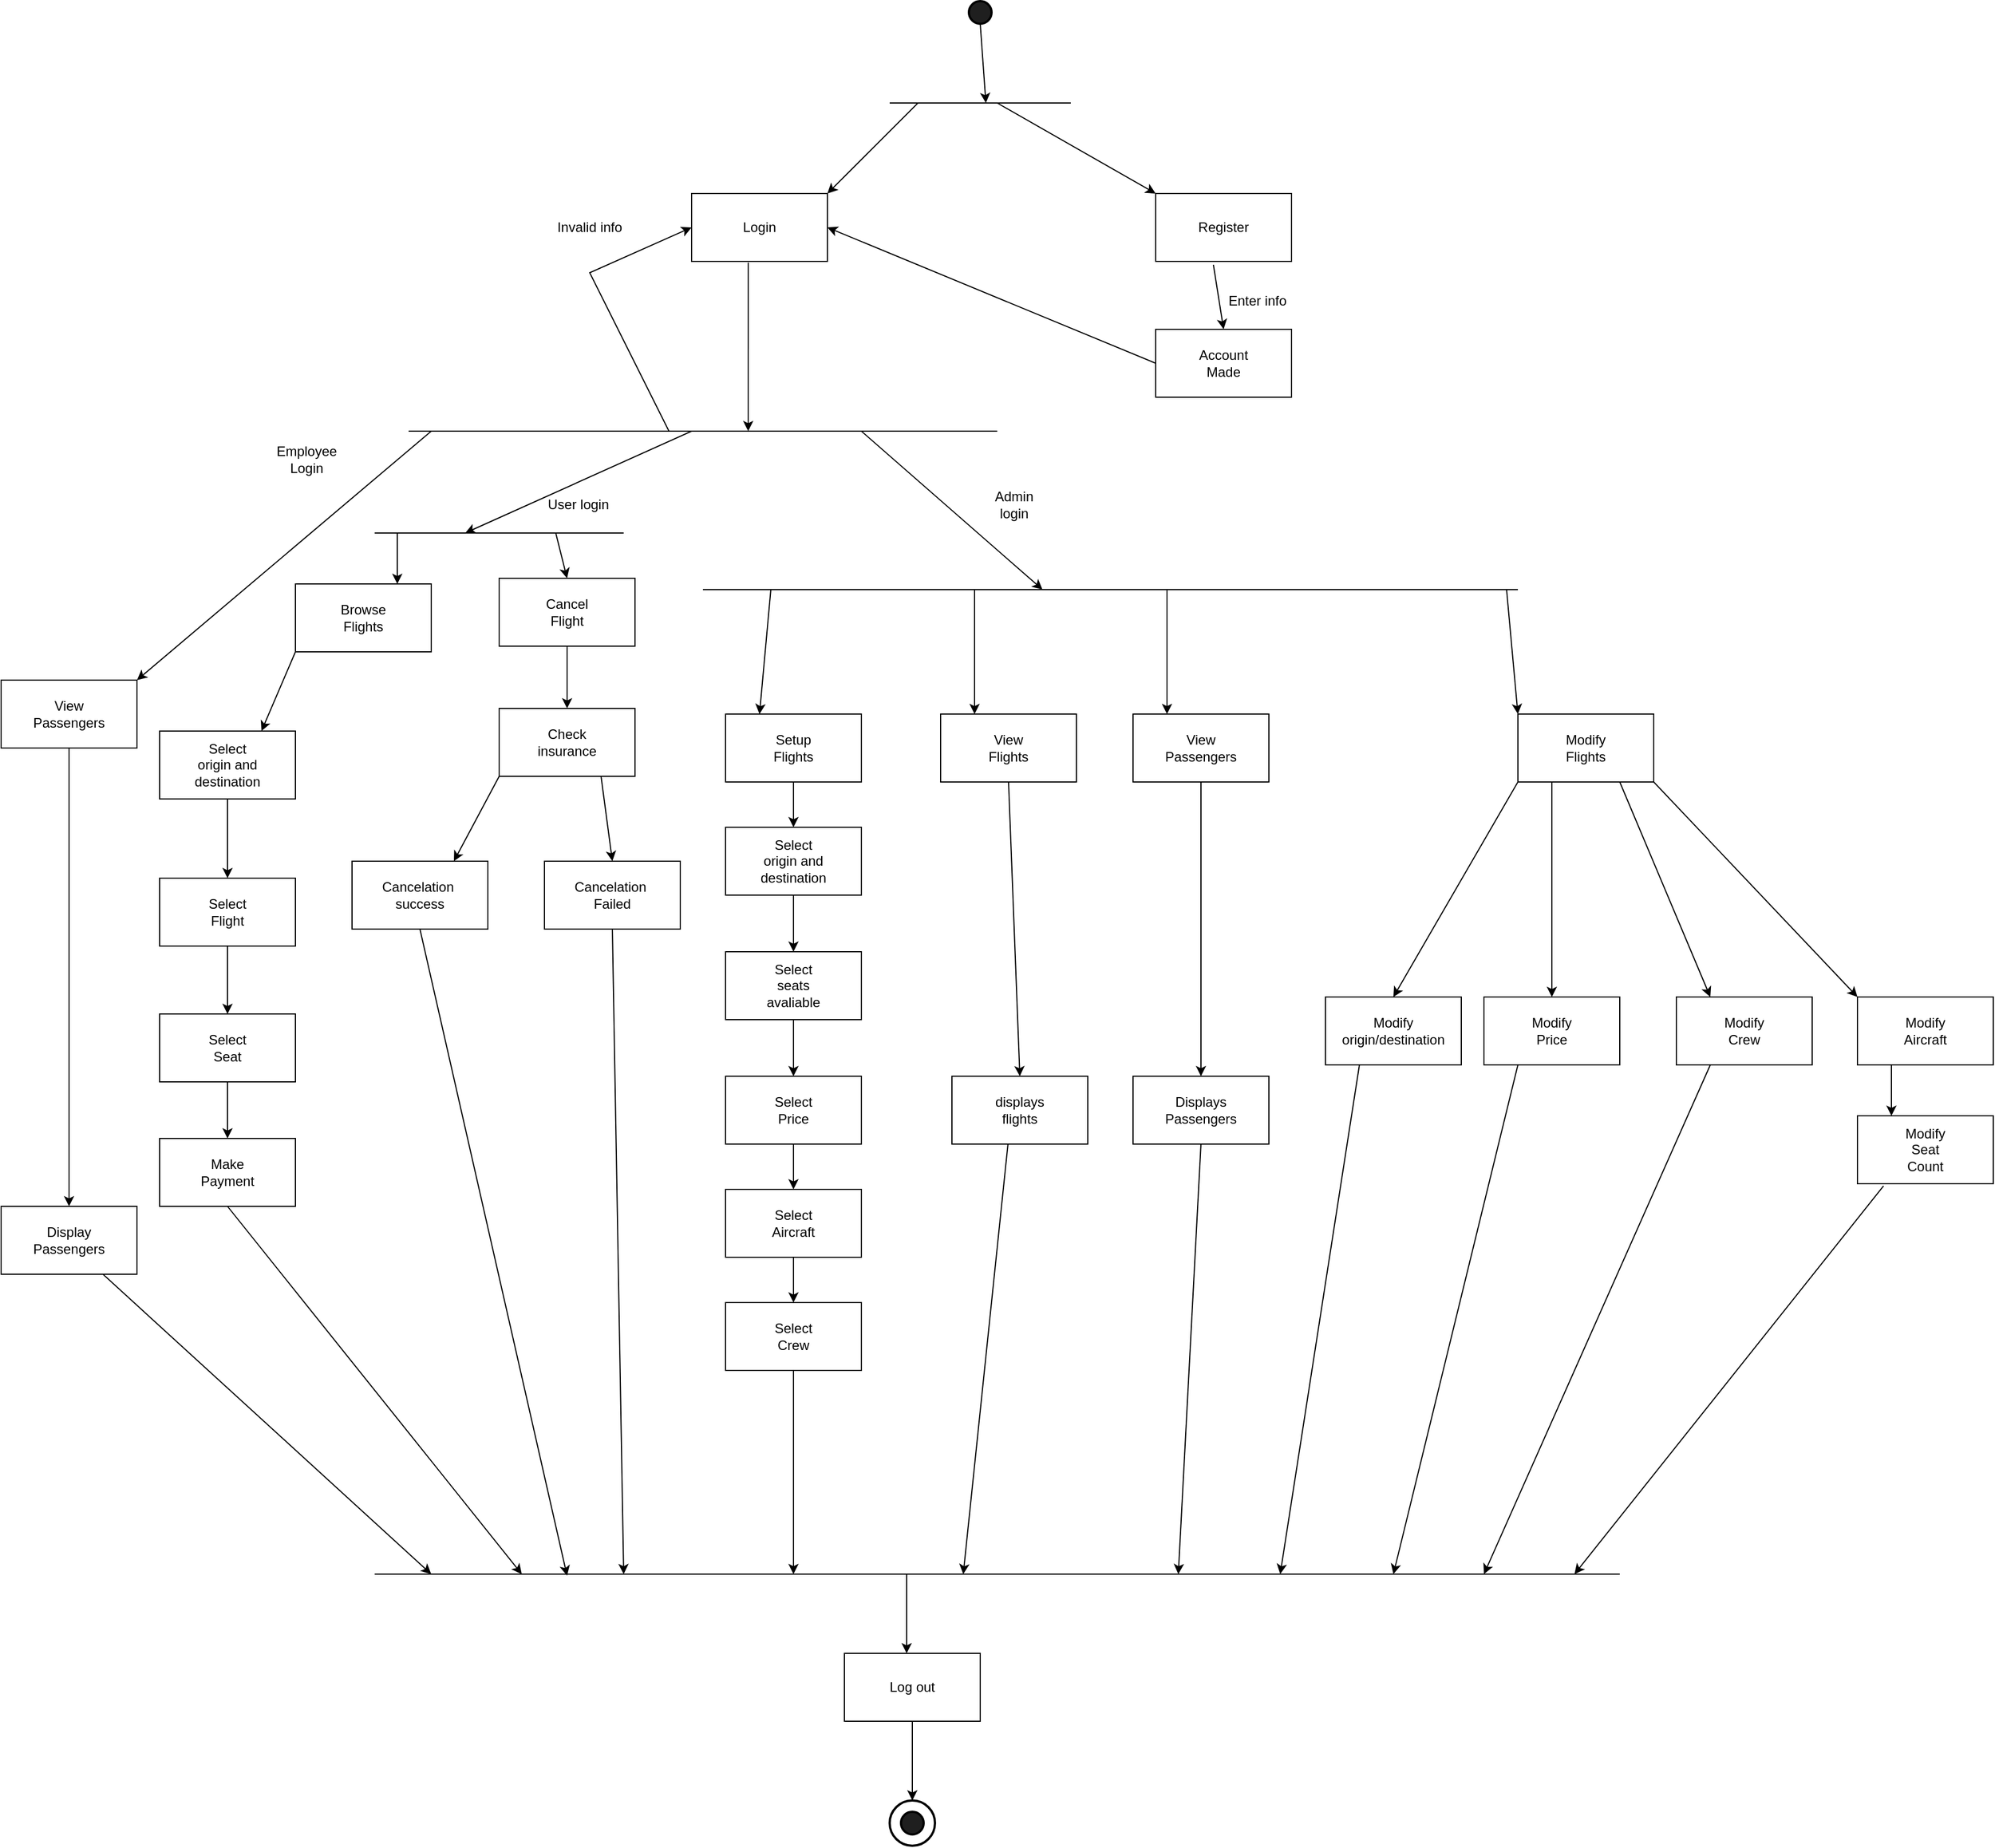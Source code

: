 <mxfile version="22.1.4" type="google">
  <diagram name="Page-1" id="Y322aNBZW6lMh6FeeP6F">
    <mxGraphModel dx="3718" dy="1580" grid="1" gridSize="10" guides="1" tooltips="1" connect="1" arrows="1" fold="1" page="1" pageScale="1" pageWidth="850" pageHeight="1100" math="0" shadow="0">
      <root>
        <mxCell id="0" />
        <mxCell id="1" parent="0" />
        <mxCell id="VBcczgVhfxddpKw8UlaK-140" value="" style="strokeWidth=2;html=1;shape=mxgraph.flowchart.start_2;whiteSpace=wrap;" parent="1" vertex="1">
          <mxGeometry x="345" y="1630" width="40" height="40" as="geometry" />
        </mxCell>
        <mxCell id="VBcczgVhfxddpKw8UlaK-2" value="" style="strokeWidth=2;html=1;shape=mxgraph.flowchart.start_2;whiteSpace=wrap;fillColor=#1F1F1F;" parent="1" vertex="1">
          <mxGeometry x="415" y="40" width="20" height="20" as="geometry" />
        </mxCell>
        <mxCell id="VBcczgVhfxddpKw8UlaK-3" value="" style="endArrow=none;html=1;rounded=0;" parent="1" edge="1">
          <mxGeometry relative="1" as="geometry">
            <mxPoint x="345" y="130" as="sourcePoint" />
            <mxPoint x="505" y="130" as="targetPoint" />
          </mxGeometry>
        </mxCell>
        <mxCell id="VBcczgVhfxddpKw8UlaK-4" value="" style="endArrow=classic;html=1;rounded=0;exitX=0.5;exitY=1;exitDx=0;exitDy=0;exitPerimeter=0;" parent="1" source="VBcczgVhfxddpKw8UlaK-2" edge="1">
          <mxGeometry width="50" height="50" relative="1" as="geometry">
            <mxPoint x="400" y="330" as="sourcePoint" />
            <mxPoint x="430" y="130" as="targetPoint" />
          </mxGeometry>
        </mxCell>
        <mxCell id="VBcczgVhfxddpKw8UlaK-5" value="" style="rounded=0;whiteSpace=wrap;html=1;" parent="1" vertex="1">
          <mxGeometry x="170" y="210" width="120" height="60" as="geometry" />
        </mxCell>
        <mxCell id="VBcczgVhfxddpKw8UlaK-6" value="Login" style="text;html=1;strokeColor=none;fillColor=none;align=center;verticalAlign=middle;whiteSpace=wrap;rounded=0;" parent="1" vertex="1">
          <mxGeometry x="200" y="225" width="60" height="30" as="geometry" />
        </mxCell>
        <mxCell id="VBcczgVhfxddpKw8UlaK-7" value="" style="rounded=0;whiteSpace=wrap;html=1;" parent="1" vertex="1">
          <mxGeometry x="580" y="210" width="120" height="60" as="geometry" />
        </mxCell>
        <mxCell id="VBcczgVhfxddpKw8UlaK-8" value="Register" style="text;html=1;strokeColor=none;fillColor=none;align=center;verticalAlign=middle;whiteSpace=wrap;rounded=0;" parent="1" vertex="1">
          <mxGeometry x="610" y="225" width="60" height="30" as="geometry" />
        </mxCell>
        <mxCell id="VBcczgVhfxddpKw8UlaK-9" value="" style="rounded=0;whiteSpace=wrap;html=1;" parent="1" vertex="1">
          <mxGeometry x="580" y="330" width="120" height="60" as="geometry" />
        </mxCell>
        <mxCell id="VBcczgVhfxddpKw8UlaK-10" value="Account Made" style="text;html=1;strokeColor=none;fillColor=none;align=center;verticalAlign=middle;whiteSpace=wrap;rounded=0;" parent="1" vertex="1">
          <mxGeometry x="610" y="345" width="60" height="30" as="geometry" />
        </mxCell>
        <mxCell id="VBcczgVhfxddpKw8UlaK-11" value="" style="endArrow=classic;html=1;rounded=0;entryX=0;entryY=0;entryDx=0;entryDy=0;" parent="1" target="VBcczgVhfxddpKw8UlaK-7" edge="1">
          <mxGeometry width="50" height="50" relative="1" as="geometry">
            <mxPoint x="440" y="130" as="sourcePoint" />
            <mxPoint x="450" y="280" as="targetPoint" />
          </mxGeometry>
        </mxCell>
        <mxCell id="VBcczgVhfxddpKw8UlaK-12" value="" style="endArrow=classic;html=1;rounded=0;entryX=1;entryY=0;entryDx=0;entryDy=0;" parent="1" target="VBcczgVhfxddpKw8UlaK-5" edge="1">
          <mxGeometry width="50" height="50" relative="1" as="geometry">
            <mxPoint x="370" y="130" as="sourcePoint" />
            <mxPoint x="495" y="240" as="targetPoint" />
          </mxGeometry>
        </mxCell>
        <mxCell id="VBcczgVhfxddpKw8UlaK-13" value="" style="endArrow=classic;html=1;rounded=0;exitX=0.425;exitY=1.05;exitDx=0;exitDy=0;exitPerimeter=0;entryX=0.5;entryY=0;entryDx=0;entryDy=0;" parent="1" source="VBcczgVhfxddpKw8UlaK-7" target="VBcczgVhfxddpKw8UlaK-9" edge="1">
          <mxGeometry width="50" height="50" relative="1" as="geometry">
            <mxPoint x="400" y="330" as="sourcePoint" />
            <mxPoint x="450" y="280" as="targetPoint" />
          </mxGeometry>
        </mxCell>
        <mxCell id="VBcczgVhfxddpKw8UlaK-14" value="Enter info" style="text;html=1;strokeColor=none;fillColor=none;align=center;verticalAlign=middle;whiteSpace=wrap;rounded=0;" parent="1" vertex="1">
          <mxGeometry x="640" y="290" width="60" height="30" as="geometry" />
        </mxCell>
        <mxCell id="VBcczgVhfxddpKw8UlaK-15" value="" style="endArrow=classic;html=1;rounded=0;exitX=0;exitY=0.5;exitDx=0;exitDy=0;entryX=1;entryY=0.5;entryDx=0;entryDy=0;" parent="1" source="VBcczgVhfxddpKw8UlaK-9" target="VBcczgVhfxddpKw8UlaK-5" edge="1">
          <mxGeometry width="50" height="50" relative="1" as="geometry">
            <mxPoint x="400" y="330" as="sourcePoint" />
            <mxPoint x="450" y="280" as="targetPoint" />
          </mxGeometry>
        </mxCell>
        <mxCell id="VBcczgVhfxddpKw8UlaK-16" value="" style="endArrow=none;html=1;rounded=0;" parent="1" edge="1">
          <mxGeometry relative="1" as="geometry">
            <mxPoint x="-80" y="420" as="sourcePoint" />
            <mxPoint x="440" y="420" as="targetPoint" />
          </mxGeometry>
        </mxCell>
        <mxCell id="VBcczgVhfxddpKw8UlaK-17" value="" style="endArrow=classic;html=1;rounded=0;exitX=0.417;exitY=1.017;exitDx=0;exitDy=0;exitPerimeter=0;" parent="1" source="VBcczgVhfxddpKw8UlaK-5" edge="1">
          <mxGeometry width="50" height="50" relative="1" as="geometry">
            <mxPoint x="400" y="330" as="sourcePoint" />
            <mxPoint x="220" y="420" as="targetPoint" />
          </mxGeometry>
        </mxCell>
        <mxCell id="VBcczgVhfxddpKw8UlaK-18" value="" style="endArrow=classic;html=1;rounded=0;entryX=0;entryY=0.5;entryDx=0;entryDy=0;" parent="1" target="VBcczgVhfxddpKw8UlaK-5" edge="1">
          <mxGeometry width="50" height="50" relative="1" as="geometry">
            <mxPoint x="150" y="420" as="sourcePoint" />
            <mxPoint x="450" y="280" as="targetPoint" />
            <Array as="points">
              <mxPoint x="80" y="280" />
            </Array>
          </mxGeometry>
        </mxCell>
        <mxCell id="VBcczgVhfxddpKw8UlaK-19" value="Invalid info" style="text;html=1;strokeColor=none;fillColor=none;align=center;verticalAlign=middle;whiteSpace=wrap;rounded=0;" parent="1" vertex="1">
          <mxGeometry x="50" y="225" width="60" height="30" as="geometry" />
        </mxCell>
        <mxCell id="VBcczgVhfxddpKw8UlaK-20" value="" style="endArrow=classic;html=1;rounded=0;" parent="1" edge="1">
          <mxGeometry width="50" height="50" relative="1" as="geometry">
            <mxPoint x="170" y="420" as="sourcePoint" />
            <mxPoint x="-30" y="510" as="targetPoint" />
          </mxGeometry>
        </mxCell>
        <mxCell id="VBcczgVhfxddpKw8UlaK-21" value="" style="rounded=0;whiteSpace=wrap;html=1;" parent="1" vertex="1">
          <mxGeometry x="-180" y="555" width="120" height="60" as="geometry" />
        </mxCell>
        <mxCell id="VBcczgVhfxddpKw8UlaK-22" value="Browse Flights" style="text;html=1;strokeColor=none;fillColor=none;align=center;verticalAlign=middle;whiteSpace=wrap;rounded=0;" parent="1" vertex="1">
          <mxGeometry x="-150" y="570" width="60" height="30" as="geometry" />
        </mxCell>
        <mxCell id="VBcczgVhfxddpKw8UlaK-23" value="" style="rounded=0;whiteSpace=wrap;html=1;" parent="1" vertex="1">
          <mxGeometry x="200" y="670" width="120" height="60" as="geometry" />
        </mxCell>
        <mxCell id="VBcczgVhfxddpKw8UlaK-24" value="Setup Flights" style="text;html=1;strokeColor=none;fillColor=none;align=center;verticalAlign=middle;whiteSpace=wrap;rounded=0;" parent="1" vertex="1">
          <mxGeometry x="230" y="685" width="60" height="30" as="geometry" />
        </mxCell>
        <mxCell id="VBcczgVhfxddpKw8UlaK-25" value="" style="rounded=0;whiteSpace=wrap;html=1;" parent="1" vertex="1">
          <mxGeometry x="900" y="670" width="120" height="60" as="geometry" />
        </mxCell>
        <mxCell id="VBcczgVhfxddpKw8UlaK-26" value="Modify Flights" style="text;html=1;strokeColor=none;fillColor=none;align=center;verticalAlign=middle;whiteSpace=wrap;rounded=0;" parent="1" vertex="1">
          <mxGeometry x="930" y="685" width="60" height="30" as="geometry" />
        </mxCell>
        <mxCell id="VBcczgVhfxddpKw8UlaK-34" value="" style="rounded=0;whiteSpace=wrap;html=1;" parent="1" vertex="1">
          <mxGeometry x="390" y="670" width="120" height="60" as="geometry" />
        </mxCell>
        <mxCell id="VBcczgVhfxddpKw8UlaK-35" value="View Flights" style="text;html=1;strokeColor=none;fillColor=none;align=center;verticalAlign=middle;whiteSpace=wrap;rounded=0;" parent="1" vertex="1">
          <mxGeometry x="420" y="685" width="60" height="30" as="geometry" />
        </mxCell>
        <mxCell id="VBcczgVhfxddpKw8UlaK-36" value="" style="rounded=0;whiteSpace=wrap;html=1;" parent="1" vertex="1">
          <mxGeometry x="560" y="670" width="120" height="60" as="geometry" />
        </mxCell>
        <mxCell id="VBcczgVhfxddpKw8UlaK-37" value="View Passengers" style="text;html=1;strokeColor=none;fillColor=none;align=center;verticalAlign=middle;whiteSpace=wrap;rounded=0;" parent="1" vertex="1">
          <mxGeometry x="590" y="685" width="60" height="30" as="geometry" />
        </mxCell>
        <mxCell id="VBcczgVhfxddpKw8UlaK-43" value="Admin login" style="text;html=1;strokeColor=none;fillColor=none;align=center;verticalAlign=middle;whiteSpace=wrap;rounded=0;" parent="1" vertex="1">
          <mxGeometry x="425" y="470" width="60" height="30" as="geometry" />
        </mxCell>
        <mxCell id="VBcczgVhfxddpKw8UlaK-44" value="" style="endArrow=classic;html=1;rounded=0;" parent="1" edge="1">
          <mxGeometry width="50" height="50" relative="1" as="geometry">
            <mxPoint x="320" y="420" as="sourcePoint" />
            <mxPoint x="480" y="560" as="targetPoint" />
          </mxGeometry>
        </mxCell>
        <mxCell id="VBcczgVhfxddpKw8UlaK-45" value="" style="endArrow=none;html=1;rounded=0;" parent="1" edge="1">
          <mxGeometry relative="1" as="geometry">
            <mxPoint x="180" y="560" as="sourcePoint" />
            <mxPoint x="900" y="560" as="targetPoint" />
          </mxGeometry>
        </mxCell>
        <mxCell id="VBcczgVhfxddpKw8UlaK-46" value="User login" style="text;html=1;strokeColor=none;fillColor=none;align=center;verticalAlign=middle;whiteSpace=wrap;rounded=0;" parent="1" vertex="1">
          <mxGeometry x="40" y="470" width="60" height="30" as="geometry" />
        </mxCell>
        <mxCell id="VBcczgVhfxddpKw8UlaK-47" value="" style="endArrow=classic;html=1;rounded=0;entryX=0.25;entryY=0;entryDx=0;entryDy=0;" parent="1" target="VBcczgVhfxddpKw8UlaK-23" edge="1">
          <mxGeometry width="50" height="50" relative="1" as="geometry">
            <mxPoint x="240" y="560" as="sourcePoint" />
            <mxPoint x="450" y="580" as="targetPoint" />
          </mxGeometry>
        </mxCell>
        <mxCell id="VBcczgVhfxddpKw8UlaK-49" value="" style="endArrow=classic;html=1;rounded=0;entryX=0.25;entryY=0;entryDx=0;entryDy=0;" parent="1" target="VBcczgVhfxddpKw8UlaK-34" edge="1">
          <mxGeometry width="50" height="50" relative="1" as="geometry">
            <mxPoint x="420" y="560" as="sourcePoint" />
            <mxPoint x="260" y="580" as="targetPoint" />
          </mxGeometry>
        </mxCell>
        <mxCell id="VBcczgVhfxddpKw8UlaK-50" value="" style="endArrow=classic;html=1;rounded=0;entryX=0.25;entryY=0;entryDx=0;entryDy=0;" parent="1" target="VBcczgVhfxddpKw8UlaK-36" edge="1">
          <mxGeometry width="50" height="50" relative="1" as="geometry">
            <mxPoint x="590" y="560" as="sourcePoint" />
            <mxPoint x="260" y="580" as="targetPoint" />
          </mxGeometry>
        </mxCell>
        <mxCell id="VBcczgVhfxddpKw8UlaK-51" value="" style="rounded=0;whiteSpace=wrap;html=1;" parent="1" vertex="1">
          <mxGeometry x="-300" y="685" width="120" height="60" as="geometry" />
        </mxCell>
        <mxCell id="VBcczgVhfxddpKw8UlaK-52" value="Select origin and destination" style="text;html=1;strokeColor=none;fillColor=none;align=center;verticalAlign=middle;whiteSpace=wrap;rounded=0;" parent="1" vertex="1">
          <mxGeometry x="-270" y="700" width="60" height="30" as="geometry" />
        </mxCell>
        <mxCell id="VBcczgVhfxddpKw8UlaK-53" value="" style="endArrow=classic;html=1;rounded=0;exitX=0;exitY=1;exitDx=0;exitDy=0;entryX=0.75;entryY=0;entryDx=0;entryDy=0;" parent="1" source="VBcczgVhfxddpKw8UlaK-21" target="VBcczgVhfxddpKw8UlaK-51" edge="1">
          <mxGeometry width="50" height="50" relative="1" as="geometry">
            <mxPoint x="240" y="645" as="sourcePoint" />
            <mxPoint x="290" y="595" as="targetPoint" />
          </mxGeometry>
        </mxCell>
        <mxCell id="VBcczgVhfxddpKw8UlaK-54" value="" style="rounded=0;whiteSpace=wrap;html=1;" parent="1" vertex="1">
          <mxGeometry x="-300" y="815" width="120" height="60" as="geometry" />
        </mxCell>
        <mxCell id="VBcczgVhfxddpKw8UlaK-55" value="Select Flight" style="text;html=1;strokeColor=none;fillColor=none;align=center;verticalAlign=middle;whiteSpace=wrap;rounded=0;" parent="1" vertex="1">
          <mxGeometry x="-270" y="830" width="60" height="30" as="geometry" />
        </mxCell>
        <mxCell id="VBcczgVhfxddpKw8UlaK-56" value="" style="rounded=0;whiteSpace=wrap;html=1;" parent="1" vertex="1">
          <mxGeometry x="-300" y="935" width="120" height="60" as="geometry" />
        </mxCell>
        <mxCell id="VBcczgVhfxddpKw8UlaK-57" value="Select Seat" style="text;html=1;strokeColor=none;fillColor=none;align=center;verticalAlign=middle;whiteSpace=wrap;rounded=0;" parent="1" vertex="1">
          <mxGeometry x="-270" y="950" width="60" height="30" as="geometry" />
        </mxCell>
        <mxCell id="VBcczgVhfxddpKw8UlaK-58" value="" style="rounded=0;whiteSpace=wrap;html=1;" parent="1" vertex="1">
          <mxGeometry x="-300" y="1045" width="120" height="60" as="geometry" />
        </mxCell>
        <mxCell id="VBcczgVhfxddpKw8UlaK-59" value="Make Payment" style="text;html=1;strokeColor=none;fillColor=none;align=center;verticalAlign=middle;whiteSpace=wrap;rounded=0;" parent="1" vertex="1">
          <mxGeometry x="-270" y="1060" width="60" height="30" as="geometry" />
        </mxCell>
        <mxCell id="VBcczgVhfxddpKw8UlaK-60" value="" style="rounded=0;whiteSpace=wrap;html=1;" parent="1" vertex="1">
          <mxGeometry x="200" y="770" width="120" height="60" as="geometry" />
        </mxCell>
        <mxCell id="VBcczgVhfxddpKw8UlaK-61" value="Select origin and destination" style="text;html=1;strokeColor=none;fillColor=none;align=center;verticalAlign=middle;whiteSpace=wrap;rounded=0;" parent="1" vertex="1">
          <mxGeometry x="230" y="785" width="60" height="30" as="geometry" />
        </mxCell>
        <mxCell id="VBcczgVhfxddpKw8UlaK-62" value="" style="rounded=0;whiteSpace=wrap;html=1;" parent="1" vertex="1">
          <mxGeometry x="200" y="880" width="120" height="60" as="geometry" />
        </mxCell>
        <mxCell id="VBcczgVhfxddpKw8UlaK-63" value="Select seats avaliable" style="text;html=1;strokeColor=none;fillColor=none;align=center;verticalAlign=middle;whiteSpace=wrap;rounded=0;" parent="1" vertex="1">
          <mxGeometry x="230" y="895" width="60" height="30" as="geometry" />
        </mxCell>
        <mxCell id="VBcczgVhfxddpKw8UlaK-64" value="" style="rounded=0;whiteSpace=wrap;html=1;" parent="1" vertex="1">
          <mxGeometry x="200" y="990" width="120" height="60" as="geometry" />
        </mxCell>
        <mxCell id="VBcczgVhfxddpKw8UlaK-65" value="Select Price" style="text;html=1;strokeColor=none;fillColor=none;align=center;verticalAlign=middle;whiteSpace=wrap;rounded=0;" parent="1" vertex="1">
          <mxGeometry x="230" y="1005" width="60" height="30" as="geometry" />
        </mxCell>
        <mxCell id="VBcczgVhfxddpKw8UlaK-66" value="" style="rounded=0;whiteSpace=wrap;html=1;" parent="1" vertex="1">
          <mxGeometry x="200" y="1090" width="120" height="60" as="geometry" />
        </mxCell>
        <mxCell id="VBcczgVhfxddpKw8UlaK-67" value="Select Aircraft" style="text;html=1;strokeColor=none;fillColor=none;align=center;verticalAlign=middle;whiteSpace=wrap;rounded=0;" parent="1" vertex="1">
          <mxGeometry x="230" y="1105" width="60" height="30" as="geometry" />
        </mxCell>
        <mxCell id="VBcczgVhfxddpKw8UlaK-68" value="" style="rounded=0;whiteSpace=wrap;html=1;" parent="1" vertex="1">
          <mxGeometry x="200" y="1190" width="120" height="60" as="geometry" />
        </mxCell>
        <mxCell id="VBcczgVhfxddpKw8UlaK-69" value="Select Crew" style="text;html=1;strokeColor=none;fillColor=none;align=center;verticalAlign=middle;whiteSpace=wrap;rounded=0;" parent="1" vertex="1">
          <mxGeometry x="230" y="1205" width="60" height="30" as="geometry" />
        </mxCell>
        <mxCell id="VBcczgVhfxddpKw8UlaK-76" value="" style="rounded=0;whiteSpace=wrap;html=1;" parent="1" vertex="1">
          <mxGeometry x="400" y="990" width="120" height="60" as="geometry" />
        </mxCell>
        <mxCell id="VBcczgVhfxddpKw8UlaK-77" value="displays flights" style="text;html=1;strokeColor=none;fillColor=none;align=center;verticalAlign=middle;whiteSpace=wrap;rounded=0;" parent="1" vertex="1">
          <mxGeometry x="430" y="1005" width="60" height="30" as="geometry" />
        </mxCell>
        <mxCell id="VBcczgVhfxddpKw8UlaK-84" value="" style="rounded=0;whiteSpace=wrap;html=1;" parent="1" vertex="1">
          <mxGeometry x="560" y="990" width="120" height="60" as="geometry" />
        </mxCell>
        <mxCell id="VBcczgVhfxddpKw8UlaK-85" value="Displays Passengers" style="text;html=1;strokeColor=none;fillColor=none;align=center;verticalAlign=middle;whiteSpace=wrap;rounded=0;" parent="1" vertex="1">
          <mxGeometry x="590" y="1005" width="60" height="30" as="geometry" />
        </mxCell>
        <mxCell id="VBcczgVhfxddpKw8UlaK-86" value="" style="rounded=0;whiteSpace=wrap;html=1;" parent="1" vertex="1">
          <mxGeometry x="730" y="920" width="120" height="60" as="geometry" />
        </mxCell>
        <mxCell id="VBcczgVhfxddpKw8UlaK-87" value="Modify origin/destination" style="text;html=1;strokeColor=none;fillColor=none;align=center;verticalAlign=middle;whiteSpace=wrap;rounded=0;" parent="1" vertex="1">
          <mxGeometry x="760" y="935" width="60" height="30" as="geometry" />
        </mxCell>
        <mxCell id="VBcczgVhfxddpKw8UlaK-88" value="" style="rounded=0;whiteSpace=wrap;html=1;" parent="1" vertex="1">
          <mxGeometry x="870" y="920" width="120" height="60" as="geometry" />
        </mxCell>
        <mxCell id="VBcczgVhfxddpKw8UlaK-89" value="Modify Price" style="text;html=1;strokeColor=none;fillColor=none;align=center;verticalAlign=middle;whiteSpace=wrap;rounded=0;" parent="1" vertex="1">
          <mxGeometry x="900" y="935" width="60" height="30" as="geometry" />
        </mxCell>
        <mxCell id="VBcczgVhfxddpKw8UlaK-90" value="" style="rounded=0;whiteSpace=wrap;html=1;" parent="1" vertex="1">
          <mxGeometry x="1040" y="920" width="120" height="60" as="geometry" />
        </mxCell>
        <mxCell id="VBcczgVhfxddpKw8UlaK-91" value="Modify Crew" style="text;html=1;strokeColor=none;fillColor=none;align=center;verticalAlign=middle;whiteSpace=wrap;rounded=0;" parent="1" vertex="1">
          <mxGeometry x="1070" y="935" width="60" height="30" as="geometry" />
        </mxCell>
        <mxCell id="VBcczgVhfxddpKw8UlaK-92" value="" style="rounded=0;whiteSpace=wrap;html=1;" parent="1" vertex="1">
          <mxGeometry x="1200" y="920" width="120" height="60" as="geometry" />
        </mxCell>
        <mxCell id="VBcczgVhfxddpKw8UlaK-93" value="Modify Aircraft" style="text;html=1;strokeColor=none;fillColor=none;align=center;verticalAlign=middle;whiteSpace=wrap;rounded=0;" parent="1" vertex="1">
          <mxGeometry x="1230" y="935" width="60" height="30" as="geometry" />
        </mxCell>
        <mxCell id="VBcczgVhfxddpKw8UlaK-94" value="" style="rounded=0;whiteSpace=wrap;html=1;" parent="1" vertex="1">
          <mxGeometry x="1200" y="1025" width="120" height="60" as="geometry" />
        </mxCell>
        <mxCell id="VBcczgVhfxddpKw8UlaK-95" value="Modify Seat Count" style="text;html=1;strokeColor=none;fillColor=none;align=center;verticalAlign=middle;whiteSpace=wrap;rounded=0;" parent="1" vertex="1">
          <mxGeometry x="1230" y="1040" width="60" height="30" as="geometry" />
        </mxCell>
        <mxCell id="VBcczgVhfxddpKw8UlaK-96" value="" style="endArrow=classic;html=1;rounded=0;entryX=0;entryY=0;entryDx=0;entryDy=0;" parent="1" target="VBcczgVhfxddpKw8UlaK-25" edge="1">
          <mxGeometry width="50" height="50" relative="1" as="geometry">
            <mxPoint x="890" y="560" as="sourcePoint" />
            <mxPoint x="890" y="670" as="targetPoint" />
          </mxGeometry>
        </mxCell>
        <mxCell id="VBcczgVhfxddpKw8UlaK-98" value="" style="rounded=0;whiteSpace=wrap;html=1;" parent="1" vertex="1">
          <mxGeometry x="-440" y="640" width="120" height="60" as="geometry" />
        </mxCell>
        <mxCell id="VBcczgVhfxddpKw8UlaK-99" value="View Passengers" style="text;html=1;strokeColor=none;fillColor=none;align=center;verticalAlign=middle;whiteSpace=wrap;rounded=0;" parent="1" vertex="1">
          <mxGeometry x="-410" y="655" width="60" height="30" as="geometry" />
        </mxCell>
        <mxCell id="VBcczgVhfxddpKw8UlaK-100" value="" style="endArrow=classic;html=1;rounded=0;entryX=1;entryY=0;entryDx=0;entryDy=0;" parent="1" target="VBcczgVhfxddpKw8UlaK-98" edge="1">
          <mxGeometry width="50" height="50" relative="1" as="geometry">
            <mxPoint x="-60" y="420" as="sourcePoint" />
            <mxPoint x="-110" y="460" as="targetPoint" />
          </mxGeometry>
        </mxCell>
        <mxCell id="VBcczgVhfxddpKw8UlaK-101" value="" style="rounded=0;whiteSpace=wrap;html=1;" parent="1" vertex="1">
          <mxGeometry x="-440" y="1105" width="120" height="60" as="geometry" />
        </mxCell>
        <mxCell id="VBcczgVhfxddpKw8UlaK-102" value="Display Passengers" style="text;html=1;strokeColor=none;fillColor=none;align=center;verticalAlign=middle;whiteSpace=wrap;rounded=0;" parent="1" vertex="1">
          <mxGeometry x="-410" y="1120" width="60" height="30" as="geometry" />
        </mxCell>
        <mxCell id="VBcczgVhfxddpKw8UlaK-103" value="" style="endArrow=classic;html=1;rounded=0;exitX=0.5;exitY=1;exitDx=0;exitDy=0;entryX=0.5;entryY=0;entryDx=0;entryDy=0;" parent="1" source="VBcczgVhfxddpKw8UlaK-98" target="VBcczgVhfxddpKw8UlaK-101" edge="1">
          <mxGeometry width="50" height="50" relative="1" as="geometry">
            <mxPoint x="-190" y="780" as="sourcePoint" />
            <mxPoint x="-140" y="730" as="targetPoint" />
          </mxGeometry>
        </mxCell>
        <mxCell id="VBcczgVhfxddpKw8UlaK-105" value="Employee Login" style="text;html=1;strokeColor=none;fillColor=none;align=center;verticalAlign=middle;whiteSpace=wrap;rounded=0;" parent="1" vertex="1">
          <mxGeometry x="-200" y="430" width="60" height="30" as="geometry" />
        </mxCell>
        <mxCell id="VBcczgVhfxddpKw8UlaK-106" value="" style="endArrow=classic;html=1;rounded=0;exitX=0.5;exitY=1;exitDx=0;exitDy=0;entryX=0.5;entryY=0;entryDx=0;entryDy=0;" parent="1" source="VBcczgVhfxddpKw8UlaK-23" target="VBcczgVhfxddpKw8UlaK-60" edge="1">
          <mxGeometry width="50" height="50" relative="1" as="geometry">
            <mxPoint x="440" y="890" as="sourcePoint" />
            <mxPoint x="490" y="840" as="targetPoint" />
          </mxGeometry>
        </mxCell>
        <mxCell id="VBcczgVhfxddpKw8UlaK-107" value="" style="endArrow=classic;html=1;rounded=0;exitX=0.5;exitY=1;exitDx=0;exitDy=0;entryX=0.5;entryY=0;entryDx=0;entryDy=0;" parent="1" source="VBcczgVhfxddpKw8UlaK-60" target="VBcczgVhfxddpKw8UlaK-62" edge="1">
          <mxGeometry width="50" height="50" relative="1" as="geometry">
            <mxPoint x="440" y="890" as="sourcePoint" />
            <mxPoint x="490" y="840" as="targetPoint" />
          </mxGeometry>
        </mxCell>
        <mxCell id="VBcczgVhfxddpKw8UlaK-108" value="" style="endArrow=classic;html=1;rounded=0;exitX=0.5;exitY=1;exitDx=0;exitDy=0;entryX=0.5;entryY=0;entryDx=0;entryDy=0;" parent="1" source="VBcczgVhfxddpKw8UlaK-62" target="VBcczgVhfxddpKw8UlaK-64" edge="1">
          <mxGeometry width="50" height="50" relative="1" as="geometry">
            <mxPoint x="440" y="890" as="sourcePoint" />
            <mxPoint x="490" y="840" as="targetPoint" />
          </mxGeometry>
        </mxCell>
        <mxCell id="VBcczgVhfxddpKw8UlaK-109" value="" style="endArrow=classic;html=1;rounded=0;exitX=0.5;exitY=1;exitDx=0;exitDy=0;entryX=0.5;entryY=0;entryDx=0;entryDy=0;" parent="1" source="VBcczgVhfxddpKw8UlaK-64" target="VBcczgVhfxddpKw8UlaK-66" edge="1">
          <mxGeometry width="50" height="50" relative="1" as="geometry">
            <mxPoint x="440" y="890" as="sourcePoint" />
            <mxPoint x="490" y="840" as="targetPoint" />
          </mxGeometry>
        </mxCell>
        <mxCell id="VBcczgVhfxddpKw8UlaK-110" value="" style="endArrow=classic;html=1;rounded=0;exitX=0.5;exitY=1;exitDx=0;exitDy=0;entryX=0.5;entryY=0;entryDx=0;entryDy=0;" parent="1" source="VBcczgVhfxddpKw8UlaK-66" target="VBcczgVhfxddpKw8UlaK-68" edge="1">
          <mxGeometry width="50" height="50" relative="1" as="geometry">
            <mxPoint x="440" y="890" as="sourcePoint" />
            <mxPoint x="490" y="840" as="targetPoint" />
          </mxGeometry>
        </mxCell>
        <mxCell id="VBcczgVhfxddpKw8UlaK-111" value="" style="endArrow=classic;html=1;rounded=0;exitX=0.5;exitY=1;exitDx=0;exitDy=0;entryX=0.5;entryY=0;entryDx=0;entryDy=0;" parent="1" source="VBcczgVhfxddpKw8UlaK-34" target="VBcczgVhfxddpKw8UlaK-76" edge="1">
          <mxGeometry width="50" height="50" relative="1" as="geometry">
            <mxPoint x="440" y="890" as="sourcePoint" />
            <mxPoint x="490" y="840" as="targetPoint" />
          </mxGeometry>
        </mxCell>
        <mxCell id="VBcczgVhfxddpKw8UlaK-112" value="" style="endArrow=classic;html=1;rounded=0;exitX=0.5;exitY=1;exitDx=0;exitDy=0;entryX=0.5;entryY=0;entryDx=0;entryDy=0;" parent="1" source="VBcczgVhfxddpKw8UlaK-36" target="VBcczgVhfxddpKw8UlaK-84" edge="1">
          <mxGeometry width="50" height="50" relative="1" as="geometry">
            <mxPoint x="440" y="890" as="sourcePoint" />
            <mxPoint x="490" y="840" as="targetPoint" />
          </mxGeometry>
        </mxCell>
        <mxCell id="VBcczgVhfxddpKw8UlaK-113" value="" style="endArrow=classic;html=1;rounded=0;exitX=0;exitY=1;exitDx=0;exitDy=0;entryX=0.5;entryY=0;entryDx=0;entryDy=0;" parent="1" source="VBcczgVhfxddpKw8UlaK-25" target="VBcczgVhfxddpKw8UlaK-86" edge="1">
          <mxGeometry width="50" height="50" relative="1" as="geometry">
            <mxPoint x="1270" y="890" as="sourcePoint" />
            <mxPoint x="1320" y="840" as="targetPoint" />
          </mxGeometry>
        </mxCell>
        <mxCell id="VBcczgVhfxddpKw8UlaK-114" value="" style="endArrow=classic;html=1;rounded=0;exitX=0.25;exitY=1;exitDx=0;exitDy=0;entryX=0.5;entryY=0;entryDx=0;entryDy=0;" parent="1" source="VBcczgVhfxddpKw8UlaK-25" target="VBcczgVhfxddpKw8UlaK-88" edge="1">
          <mxGeometry width="50" height="50" relative="1" as="geometry">
            <mxPoint x="1270" y="890" as="sourcePoint" />
            <mxPoint x="1320" y="840" as="targetPoint" />
          </mxGeometry>
        </mxCell>
        <mxCell id="VBcczgVhfxddpKw8UlaK-116" value="" style="endArrow=classic;html=1;rounded=0;exitX=0.75;exitY=1;exitDx=0;exitDy=0;entryX=0.25;entryY=0;entryDx=0;entryDy=0;" parent="1" source="VBcczgVhfxddpKw8UlaK-25" target="VBcczgVhfxddpKw8UlaK-90" edge="1">
          <mxGeometry width="50" height="50" relative="1" as="geometry">
            <mxPoint x="1270" y="890" as="sourcePoint" />
            <mxPoint x="1320" y="840" as="targetPoint" />
          </mxGeometry>
        </mxCell>
        <mxCell id="VBcczgVhfxddpKw8UlaK-117" value="" style="endArrow=classic;html=1;rounded=0;exitX=1;exitY=1;exitDx=0;exitDy=0;entryX=0;entryY=0;entryDx=0;entryDy=0;" parent="1" source="VBcczgVhfxddpKw8UlaK-25" target="VBcczgVhfxddpKw8UlaK-92" edge="1">
          <mxGeometry width="50" height="50" relative="1" as="geometry">
            <mxPoint x="1270" y="890" as="sourcePoint" />
            <mxPoint x="1320" y="840" as="targetPoint" />
          </mxGeometry>
        </mxCell>
        <mxCell id="VBcczgVhfxddpKw8UlaK-118" value="" style="endArrow=classic;html=1;rounded=0;exitX=0.25;exitY=1;exitDx=0;exitDy=0;entryX=0.25;entryY=0;entryDx=0;entryDy=0;" parent="1" source="VBcczgVhfxddpKw8UlaK-92" target="VBcczgVhfxddpKw8UlaK-94" edge="1">
          <mxGeometry width="50" height="50" relative="1" as="geometry">
            <mxPoint x="1100" y="910" as="sourcePoint" />
            <mxPoint x="1150" y="860" as="targetPoint" />
          </mxGeometry>
        </mxCell>
        <mxCell id="VBcczgVhfxddpKw8UlaK-120" value="" style="endArrow=classic;html=1;rounded=0;exitX=0.5;exitY=1;exitDx=0;exitDy=0;entryX=0.5;entryY=0;entryDx=0;entryDy=0;" parent="1" source="VBcczgVhfxddpKw8UlaK-51" target="VBcczgVhfxddpKw8UlaK-54" edge="1">
          <mxGeometry width="50" height="50" relative="1" as="geometry">
            <mxPoint x="60" y="805" as="sourcePoint" />
            <mxPoint x="110" y="755" as="targetPoint" />
          </mxGeometry>
        </mxCell>
        <mxCell id="VBcczgVhfxddpKw8UlaK-121" value="" style="endArrow=classic;html=1;rounded=0;exitX=0.5;exitY=1;exitDx=0;exitDy=0;entryX=0.5;entryY=0;entryDx=0;entryDy=0;" parent="1" source="VBcczgVhfxddpKw8UlaK-54" target="VBcczgVhfxddpKw8UlaK-56" edge="1">
          <mxGeometry width="50" height="50" relative="1" as="geometry">
            <mxPoint x="-140" y="805" as="sourcePoint" />
            <mxPoint x="-90" y="755" as="targetPoint" />
          </mxGeometry>
        </mxCell>
        <mxCell id="VBcczgVhfxddpKw8UlaK-122" value="" style="endArrow=classic;html=1;rounded=0;exitX=0.5;exitY=1;exitDx=0;exitDy=0;entryX=0.5;entryY=0;entryDx=0;entryDy=0;" parent="1" source="VBcczgVhfxddpKw8UlaK-56" target="VBcczgVhfxddpKw8UlaK-58" edge="1">
          <mxGeometry width="50" height="50" relative="1" as="geometry">
            <mxPoint x="-140" y="805" as="sourcePoint" />
            <mxPoint x="-90" y="755" as="targetPoint" />
          </mxGeometry>
        </mxCell>
        <mxCell id="VBcczgVhfxddpKw8UlaK-123" value="" style="endArrow=none;html=1;rounded=0;" parent="1" edge="1">
          <mxGeometry relative="1" as="geometry">
            <mxPoint x="-110" y="1430" as="sourcePoint" />
            <mxPoint x="990" y="1430" as="targetPoint" />
          </mxGeometry>
        </mxCell>
        <mxCell id="VBcczgVhfxddpKw8UlaK-124" value="" style="endArrow=classic;html=1;rounded=0;exitX=0.75;exitY=1;exitDx=0;exitDy=0;" parent="1" source="VBcczgVhfxddpKw8UlaK-101" edge="1">
          <mxGeometry width="50" height="50" relative="1" as="geometry">
            <mxPoint x="250" y="1090" as="sourcePoint" />
            <mxPoint x="-60" y="1430" as="targetPoint" />
          </mxGeometry>
        </mxCell>
        <mxCell id="VBcczgVhfxddpKw8UlaK-125" value="" style="endArrow=classic;html=1;rounded=0;exitX=0.5;exitY=1;exitDx=0;exitDy=0;" parent="1" edge="1" source="VBcczgVhfxddpKw8UlaK-58">
          <mxGeometry width="50" height="50" relative="1" as="geometry">
            <mxPoint x="-90" y="1090" as="sourcePoint" />
            <mxPoint x="20" y="1430" as="targetPoint" />
          </mxGeometry>
        </mxCell>
        <mxCell id="VBcczgVhfxddpKw8UlaK-126" value="" style="endArrow=classic;html=1;rounded=0;exitX=0.75;exitY=1;exitDx=0;exitDy=0;" parent="1" edge="1">
          <mxGeometry width="50" height="50" relative="1" as="geometry">
            <mxPoint x="260" y="1250" as="sourcePoint" />
            <mxPoint x="260" y="1430" as="targetPoint" />
          </mxGeometry>
        </mxCell>
        <mxCell id="VBcczgVhfxddpKw8UlaK-127" value="" style="endArrow=classic;html=1;rounded=0;exitX=0.75;exitY=1;exitDx=0;exitDy=0;" parent="1" edge="1">
          <mxGeometry width="50" height="50" relative="1" as="geometry">
            <mxPoint x="449.5" y="1050" as="sourcePoint" />
            <mxPoint x="410" y="1430" as="targetPoint" />
          </mxGeometry>
        </mxCell>
        <mxCell id="VBcczgVhfxddpKw8UlaK-128" value="" style="endArrow=classic;html=1;rounded=0;exitX=0.5;exitY=1;exitDx=0;exitDy=0;" parent="1" source="VBcczgVhfxddpKw8UlaK-84" edge="1">
          <mxGeometry width="50" height="50" relative="1" as="geometry">
            <mxPoint x="810" y="1190" as="sourcePoint" />
            <mxPoint x="600" y="1430" as="targetPoint" />
          </mxGeometry>
        </mxCell>
        <mxCell id="VBcczgVhfxddpKw8UlaK-129" value="" style="endArrow=classic;html=1;rounded=0;exitX=0.25;exitY=1;exitDx=0;exitDy=0;" parent="1" source="VBcczgVhfxddpKw8UlaK-86" edge="1">
          <mxGeometry width="50" height="50" relative="1" as="geometry">
            <mxPoint x="1250" y="1190" as="sourcePoint" />
            <mxPoint x="690" y="1430" as="targetPoint" />
          </mxGeometry>
        </mxCell>
        <mxCell id="VBcczgVhfxddpKw8UlaK-130" value="" style="endArrow=classic;html=1;rounded=0;exitX=0.25;exitY=1;exitDx=0;exitDy=0;" parent="1" source="VBcczgVhfxddpKw8UlaK-88" edge="1">
          <mxGeometry width="50" height="50" relative="1" as="geometry">
            <mxPoint x="1250" y="1190" as="sourcePoint" />
            <mxPoint x="790" y="1430" as="targetPoint" />
          </mxGeometry>
        </mxCell>
        <mxCell id="VBcczgVhfxddpKw8UlaK-131" value="" style="endArrow=classic;html=1;rounded=0;exitX=0.25;exitY=1;exitDx=0;exitDy=0;" parent="1" source="VBcczgVhfxddpKw8UlaK-90" edge="1">
          <mxGeometry width="50" height="50" relative="1" as="geometry">
            <mxPoint x="1250" y="1190" as="sourcePoint" />
            <mxPoint x="870" y="1430" as="targetPoint" />
          </mxGeometry>
        </mxCell>
        <mxCell id="VBcczgVhfxddpKw8UlaK-132" value="" style="endArrow=classic;html=1;rounded=0;exitX=0.192;exitY=1.033;exitDx=0;exitDy=0;exitPerimeter=0;" parent="1" source="VBcczgVhfxddpKw8UlaK-94" edge="1">
          <mxGeometry width="50" height="50" relative="1" as="geometry">
            <mxPoint x="1250" y="1190" as="sourcePoint" />
            <mxPoint x="950" y="1430" as="targetPoint" />
          </mxGeometry>
        </mxCell>
        <mxCell id="VBcczgVhfxddpKw8UlaK-135" value="" style="rounded=0;whiteSpace=wrap;html=1;" parent="1" vertex="1">
          <mxGeometry x="305" y="1500" width="120" height="60" as="geometry" />
        </mxCell>
        <mxCell id="VBcczgVhfxddpKw8UlaK-136" value="Log out" style="text;html=1;strokeColor=none;fillColor=none;align=center;verticalAlign=middle;whiteSpace=wrap;rounded=0;" parent="1" vertex="1">
          <mxGeometry x="335" y="1515" width="60" height="30" as="geometry" />
        </mxCell>
        <mxCell id="VBcczgVhfxddpKw8UlaK-137" value="" style="endArrow=classic;html=1;rounded=0;" parent="1" edge="1">
          <mxGeometry width="50" height="50" relative="1" as="geometry">
            <mxPoint x="360" y="1430" as="sourcePoint" />
            <mxPoint x="360" y="1500" as="targetPoint" />
          </mxGeometry>
        </mxCell>
        <mxCell id="VBcczgVhfxddpKw8UlaK-138" value="" style="strokeWidth=2;html=1;shape=mxgraph.flowchart.start_2;whiteSpace=wrap;fillColor=#1F1F1F;" parent="1" vertex="1">
          <mxGeometry x="355" y="1640" width="20" height="20" as="geometry" />
        </mxCell>
        <mxCell id="VBcczgVhfxddpKw8UlaK-139" value="" style="endArrow=classic;html=1;rounded=0;exitX=0.5;exitY=1;exitDx=0;exitDy=0;entryX=0.5;entryY=0;entryDx=0;entryDy=0;entryPerimeter=0;" parent="1" source="VBcczgVhfxddpKw8UlaK-135" target="VBcczgVhfxddpKw8UlaK-140" edge="1">
          <mxGeometry width="50" height="50" relative="1" as="geometry">
            <mxPoint x="480" y="1350" as="sourcePoint" />
            <mxPoint x="360" y="1600" as="targetPoint" />
          </mxGeometry>
        </mxCell>
        <mxCell id="rWIbXRL2_lPSrgCMzj2v-1" value="" style="endArrow=none;html=1;rounded=0;" edge="1" parent="1">
          <mxGeometry relative="1" as="geometry">
            <mxPoint x="-110" y="510" as="sourcePoint" />
            <mxPoint x="110" y="510" as="targetPoint" />
          </mxGeometry>
        </mxCell>
        <mxCell id="rWIbXRL2_lPSrgCMzj2v-2" value="" style="endArrow=classic;html=1;rounded=0;entryX=0.75;entryY=0;entryDx=0;entryDy=0;" edge="1" parent="1" target="VBcczgVhfxddpKw8UlaK-21">
          <mxGeometry width="50" height="50" relative="1" as="geometry">
            <mxPoint x="-90" y="510" as="sourcePoint" />
            <mxPoint x="20" y="480" as="targetPoint" />
          </mxGeometry>
        </mxCell>
        <mxCell id="rWIbXRL2_lPSrgCMzj2v-4" value="" style="rounded=0;whiteSpace=wrap;html=1;" vertex="1" parent="1">
          <mxGeometry y="550" width="120" height="60" as="geometry" />
        </mxCell>
        <mxCell id="rWIbXRL2_lPSrgCMzj2v-5" value="Cancel Flight" style="text;html=1;strokeColor=none;fillColor=none;align=center;verticalAlign=middle;whiteSpace=wrap;rounded=0;" vertex="1" parent="1">
          <mxGeometry x="30" y="565" width="60" height="30" as="geometry" />
        </mxCell>
        <mxCell id="rWIbXRL2_lPSrgCMzj2v-6" value="" style="rounded=0;whiteSpace=wrap;html=1;" vertex="1" parent="1">
          <mxGeometry y="665" width="120" height="60" as="geometry" />
        </mxCell>
        <mxCell id="rWIbXRL2_lPSrgCMzj2v-7" value="Check insurance" style="text;html=1;strokeColor=none;fillColor=none;align=center;verticalAlign=middle;whiteSpace=wrap;rounded=0;" vertex="1" parent="1">
          <mxGeometry x="30" y="680" width="60" height="30" as="geometry" />
        </mxCell>
        <mxCell id="rWIbXRL2_lPSrgCMzj2v-10" value="" style="rounded=0;whiteSpace=wrap;html=1;" vertex="1" parent="1">
          <mxGeometry x="-130" y="800" width="120" height="60" as="geometry" />
        </mxCell>
        <mxCell id="rWIbXRL2_lPSrgCMzj2v-11" value="Cancelation&amp;nbsp;&lt;br&gt;success" style="text;html=1;strokeColor=none;fillColor=none;align=center;verticalAlign=middle;whiteSpace=wrap;rounded=0;" vertex="1" parent="1">
          <mxGeometry x="-100" y="815" width="60" height="30" as="geometry" />
        </mxCell>
        <mxCell id="rWIbXRL2_lPSrgCMzj2v-12" value="" style="rounded=0;whiteSpace=wrap;html=1;" vertex="1" parent="1">
          <mxGeometry x="40" y="800" width="120" height="60" as="geometry" />
        </mxCell>
        <mxCell id="rWIbXRL2_lPSrgCMzj2v-13" value="Cancelation&amp;nbsp;&lt;br&gt;Failed" style="text;html=1;strokeColor=none;fillColor=none;align=center;verticalAlign=middle;whiteSpace=wrap;rounded=0;" vertex="1" parent="1">
          <mxGeometry x="70" y="815" width="60" height="30" as="geometry" />
        </mxCell>
        <mxCell id="rWIbXRL2_lPSrgCMzj2v-14" value="" style="endArrow=classic;html=1;rounded=0;entryX=0.5;entryY=0;entryDx=0;entryDy=0;" edge="1" parent="1" target="rWIbXRL2_lPSrgCMzj2v-4">
          <mxGeometry width="50" height="50" relative="1" as="geometry">
            <mxPoint x="50" y="510" as="sourcePoint" />
            <mxPoint x="20" y="620" as="targetPoint" />
          </mxGeometry>
        </mxCell>
        <mxCell id="rWIbXRL2_lPSrgCMzj2v-15" value="" style="endArrow=classic;html=1;rounded=0;entryX=0.5;entryY=0;entryDx=0;entryDy=0;exitX=0.5;exitY=1;exitDx=0;exitDy=0;" edge="1" parent="1" source="rWIbXRL2_lPSrgCMzj2v-4" target="rWIbXRL2_lPSrgCMzj2v-6">
          <mxGeometry width="50" height="50" relative="1" as="geometry">
            <mxPoint x="-30" y="670" as="sourcePoint" />
            <mxPoint x="20" y="620" as="targetPoint" />
          </mxGeometry>
        </mxCell>
        <mxCell id="rWIbXRL2_lPSrgCMzj2v-16" value="" style="endArrow=classic;html=1;rounded=0;entryX=0.75;entryY=0;entryDx=0;entryDy=0;exitX=0;exitY=1;exitDx=0;exitDy=0;" edge="1" parent="1" source="rWIbXRL2_lPSrgCMzj2v-6" target="rWIbXRL2_lPSrgCMzj2v-10">
          <mxGeometry width="50" height="50" relative="1" as="geometry">
            <mxPoint x="-30" y="670" as="sourcePoint" />
            <mxPoint x="20" y="620" as="targetPoint" />
          </mxGeometry>
        </mxCell>
        <mxCell id="rWIbXRL2_lPSrgCMzj2v-17" value="" style="endArrow=classic;html=1;rounded=0;exitX=0.75;exitY=1;exitDx=0;exitDy=0;entryX=0.5;entryY=0;entryDx=0;entryDy=0;" edge="1" parent="1" source="rWIbXRL2_lPSrgCMzj2v-6" target="rWIbXRL2_lPSrgCMzj2v-12">
          <mxGeometry width="50" height="50" relative="1" as="geometry">
            <mxPoint x="-30" y="670" as="sourcePoint" />
            <mxPoint x="20" y="620" as="targetPoint" />
          </mxGeometry>
        </mxCell>
        <mxCell id="rWIbXRL2_lPSrgCMzj2v-18" value="" style="endArrow=classic;html=1;rounded=0;exitX=0.5;exitY=1;exitDx=0;exitDy=0;" edge="1" parent="1" source="rWIbXRL2_lPSrgCMzj2v-10">
          <mxGeometry width="50" height="50" relative="1" as="geometry">
            <mxPoint x="-30" y="1170" as="sourcePoint" />
            <mxPoint x="60" y="1431.429" as="targetPoint" />
          </mxGeometry>
        </mxCell>
        <mxCell id="rWIbXRL2_lPSrgCMzj2v-19" value="" style="endArrow=classic;html=1;rounded=0;exitX=0.5;exitY=1;exitDx=0;exitDy=0;" edge="1" parent="1" source="rWIbXRL2_lPSrgCMzj2v-12">
          <mxGeometry width="50" height="50" relative="1" as="geometry">
            <mxPoint x="-30" y="1070" as="sourcePoint" />
            <mxPoint x="110" y="1430" as="targetPoint" />
          </mxGeometry>
        </mxCell>
      </root>
    </mxGraphModel>
  </diagram>
</mxfile>
